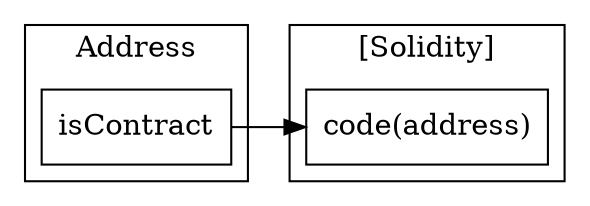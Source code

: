 strict digraph {
rankdir="LR"
node [shape=box]
subgraph cluster_16_Address {
label = "Address"
"16_isContract" [label="isContract"]
}subgraph cluster_solidity {
label = "[Solidity]"
"code(address)" 
"16_isContract" -> "code(address)"
}
}